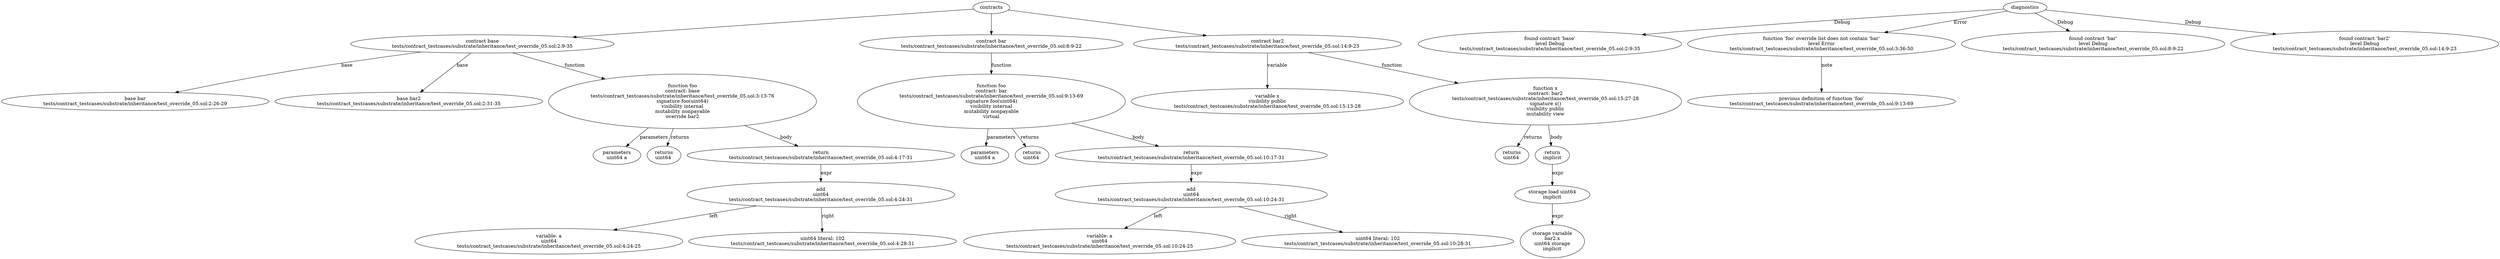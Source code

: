 strict digraph "tests/contract_testcases/substrate/inheritance/test_override_05.sol" {
	contract [label="contract base\ntests/contract_testcases/substrate/inheritance/test_override_05.sol:2:9-35"]
	base [label="base bar\ntests/contract_testcases/substrate/inheritance/test_override_05.sol:2:26-29"]
	base_3 [label="base bar2\ntests/contract_testcases/substrate/inheritance/test_override_05.sol:2:31-35"]
	foo [label="function foo\ncontract: base\ntests/contract_testcases/substrate/inheritance/test_override_05.sol:3:13-76\nsignature foo(uint64)\nvisibility internal\nmutability nonpayable\noverride bar2"]
	parameters [label="parameters\nuint64 a"]
	returns [label="returns\nuint64 "]
	return [label="return\ntests/contract_testcases/substrate/inheritance/test_override_05.sol:4:17-31"]
	add [label="add\nuint64\ntests/contract_testcases/substrate/inheritance/test_override_05.sol:4:24-31"]
	variable [label="variable: a\nuint64\ntests/contract_testcases/substrate/inheritance/test_override_05.sol:4:24-25"]
	number_literal [label="uint64 literal: 102\ntests/contract_testcases/substrate/inheritance/test_override_05.sol:4:28-31"]
	contract_11 [label="contract bar\ntests/contract_testcases/substrate/inheritance/test_override_05.sol:8:9-22"]
	foo_12 [label="function foo\ncontract: bar\ntests/contract_testcases/substrate/inheritance/test_override_05.sol:9:13-69\nsignature foo(uint64)\nvisibility internal\nmutability nonpayable\nvirtual"]
	parameters_13 [label="parameters\nuint64 a"]
	returns_14 [label="returns\nuint64 "]
	return_15 [label="return\ntests/contract_testcases/substrate/inheritance/test_override_05.sol:10:17-31"]
	add_16 [label="add\nuint64\ntests/contract_testcases/substrate/inheritance/test_override_05.sol:10:24-31"]
	variable_17 [label="variable: a\nuint64\ntests/contract_testcases/substrate/inheritance/test_override_05.sol:10:24-25"]
	number_literal_18 [label="uint64 literal: 102\ntests/contract_testcases/substrate/inheritance/test_override_05.sol:10:28-31"]
	contract_19 [label="contract bar2\ntests/contract_testcases/substrate/inheritance/test_override_05.sol:14:9-23"]
	var [label="variable x\nvisibility public\ntests/contract_testcases/substrate/inheritance/test_override_05.sol:15:13-28"]
	x [label="function x\ncontract: bar2\ntests/contract_testcases/substrate/inheritance/test_override_05.sol:15:27-28\nsignature x()\nvisibility public\nmutability view"]
	returns_22 [label="returns\nuint64 "]
	return_23 [label="return\nimplicit"]
	storage_load [label="storage load uint64\nimplicit"]
	storage_var [label="storage variable\nbar2.x\nuint64 storage\nimplicit"]
	diagnostic [label="found contract 'base'\nlevel Debug\ntests/contract_testcases/substrate/inheritance/test_override_05.sol:2:9-35"]
	diagnostic_28 [label="function 'foo' override list does not contain 'bar'\nlevel Error\ntests/contract_testcases/substrate/inheritance/test_override_05.sol:3:36-50"]
	note [label="previous definition of function 'foo'\ntests/contract_testcases/substrate/inheritance/test_override_05.sol:9:13-69"]
	diagnostic_30 [label="found contract 'bar'\nlevel Debug\ntests/contract_testcases/substrate/inheritance/test_override_05.sol:8:9-22"]
	diagnostic_31 [label="found contract 'bar2'\nlevel Debug\ntests/contract_testcases/substrate/inheritance/test_override_05.sol:14:9-23"]
	contracts -> contract
	contract -> base [label="base"]
	contract -> base_3 [label="base"]
	contract -> foo [label="function"]
	foo -> parameters [label="parameters"]
	foo -> returns [label="returns"]
	foo -> return [label="body"]
	return -> add [label="expr"]
	add -> variable [label="left"]
	add -> number_literal [label="right"]
	contracts -> contract_11
	contract_11 -> foo_12 [label="function"]
	foo_12 -> parameters_13 [label="parameters"]
	foo_12 -> returns_14 [label="returns"]
	foo_12 -> return_15 [label="body"]
	return_15 -> add_16 [label="expr"]
	add_16 -> variable_17 [label="left"]
	add_16 -> number_literal_18 [label="right"]
	contracts -> contract_19
	contract_19 -> var [label="variable"]
	contract_19 -> x [label="function"]
	x -> returns_22 [label="returns"]
	x -> return_23 [label="body"]
	return_23 -> storage_load [label="expr"]
	storage_load -> storage_var [label="expr"]
	diagnostics -> diagnostic [label="Debug"]
	diagnostics -> diagnostic_28 [label="Error"]
	diagnostic_28 -> note [label="note"]
	diagnostics -> diagnostic_30 [label="Debug"]
	diagnostics -> diagnostic_31 [label="Debug"]
}
